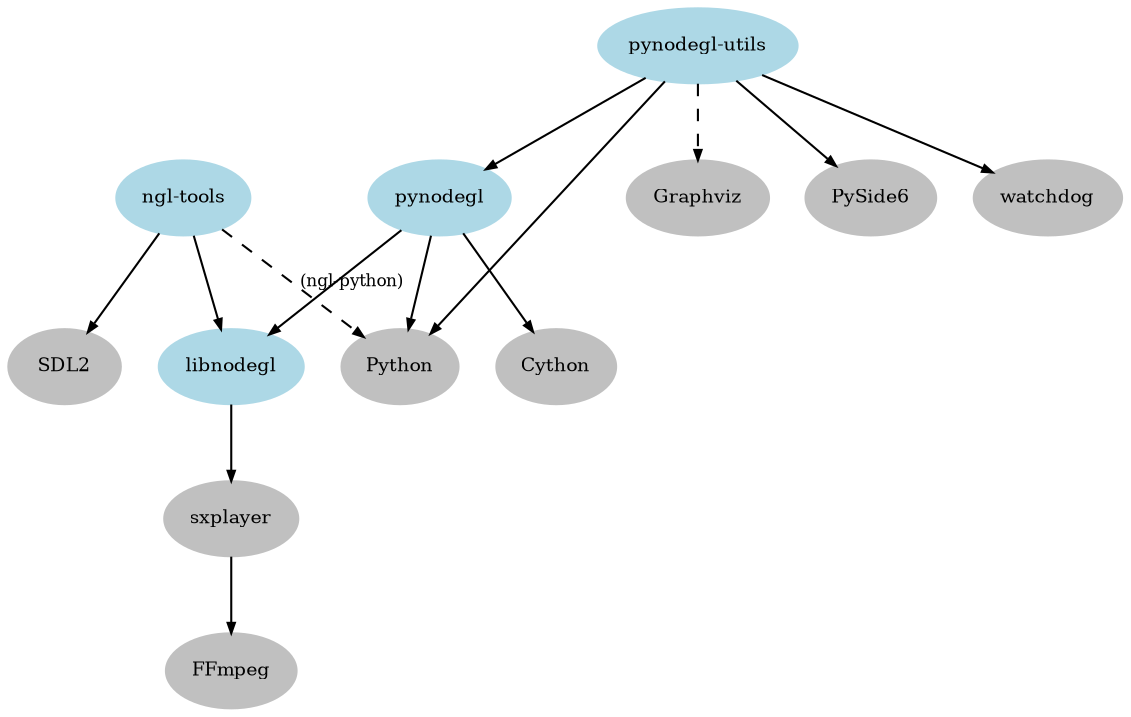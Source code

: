 digraph {
    splines=line

    node[style=filled,fontsize=9]
    edge[fontsize=8,arrowsize=0.5]

    node[color=lightblue]
    libnodegl
    ngl_tools[label="ngl-tools"]
    pynodegl
    pynodegl_utils[label="pynodegl-utils"]

    node[color=gray]
    cython[label="Cython"]
    ffmpeg[label="FFmpeg"]
    sdl2[label="SDL2"]
    graphviz[label="Graphviz"]
    pyside2[label="PySide6"]
    python[label="Python"]
    sxplayer
    watchdog

    sxplayer -> ffmpeg
    libnodegl -> sxplayer
    ngl_tools -> libnodegl
    ngl_tools -> sdl2
    ngl_tools -> python[style=dashed,label="(ngl-python)"]
    pynodegl -> libnodegl
    pynodegl -> python
    pynodegl -> cython
    pynodegl_utils -> python
    pynodegl_utils -> pynodegl
    pynodegl_utils -> graphviz[style=dashed]
    pynodegl_utils -> pyside2
    pynodegl_utils -> watchdog
}
